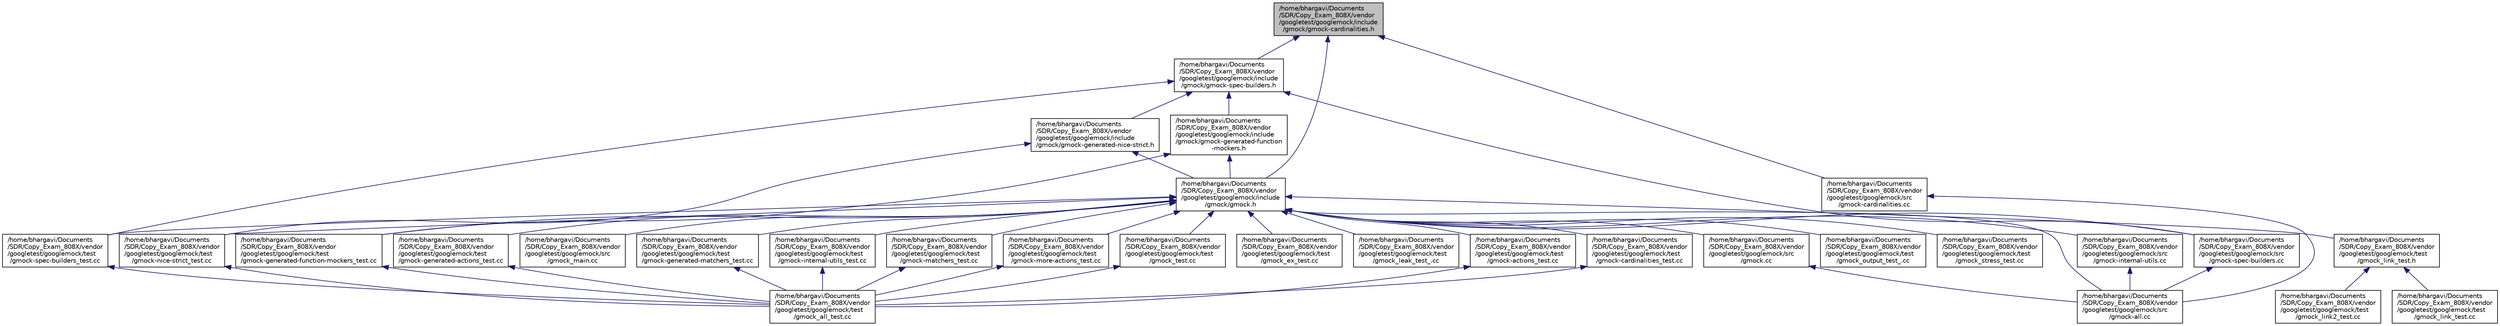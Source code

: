 digraph "/home/bhargavi/Documents/SDR/Copy_Exam_808X/vendor/googletest/googlemock/include/gmock/gmock-cardinalities.h"
{
  edge [fontname="Helvetica",fontsize="10",labelfontname="Helvetica",labelfontsize="10"];
  node [fontname="Helvetica",fontsize="10",shape=record];
  Node1 [label="/home/bhargavi/Documents\l/SDR/Copy_Exam_808X/vendor\l/googletest/googlemock/include\l/gmock/gmock-cardinalities.h",height=0.2,width=0.4,color="black", fillcolor="grey75", style="filled", fontcolor="black"];
  Node1 -> Node2 [dir="back",color="midnightblue",fontsize="10",style="solid"];
  Node2 [label="/home/bhargavi/Documents\l/SDR/Copy_Exam_808X/vendor\l/googletest/googlemock/include\l/gmock/gmock-spec-builders.h",height=0.2,width=0.4,color="black", fillcolor="white", style="filled",URL="$gmock-spec-builders_8h.html"];
  Node2 -> Node3 [dir="back",color="midnightblue",fontsize="10",style="solid"];
  Node3 [label="/home/bhargavi/Documents\l/SDR/Copy_Exam_808X/vendor\l/googletest/googlemock/include\l/gmock/gmock-generated-function\l-mockers.h",height=0.2,width=0.4,color="black", fillcolor="white", style="filled",URL="$gmock-generated-function-mockers_8h.html"];
  Node3 -> Node4 [dir="back",color="midnightblue",fontsize="10",style="solid"];
  Node4 [label="/home/bhargavi/Documents\l/SDR/Copy_Exam_808X/vendor\l/googletest/googlemock/include\l/gmock/gmock.h",height=0.2,width=0.4,color="black", fillcolor="white", style="filled",URL="$gmock_8h.html"];
  Node4 -> Node5 [dir="back",color="midnightblue",fontsize="10",style="solid"];
  Node5 [label="/home/bhargavi/Documents\l/SDR/Copy_Exam_808X/vendor\l/googletest/googlemock/src\l/gmock-all.cc",height=0.2,width=0.4,color="black", fillcolor="white", style="filled",URL="$gmock-all_8cc.html"];
  Node4 -> Node6 [dir="back",color="midnightblue",fontsize="10",style="solid"];
  Node6 [label="/home/bhargavi/Documents\l/SDR/Copy_Exam_808X/vendor\l/googletest/googlemock/src\l/gmock-internal-utils.cc",height=0.2,width=0.4,color="black", fillcolor="white", style="filled",URL="$gmock-internal-utils_8cc.html"];
  Node6 -> Node5 [dir="back",color="midnightblue",fontsize="10",style="solid"];
  Node4 -> Node7 [dir="back",color="midnightblue",fontsize="10",style="solid"];
  Node7 [label="/home/bhargavi/Documents\l/SDR/Copy_Exam_808X/vendor\l/googletest/googlemock/src\l/gmock-spec-builders.cc",height=0.2,width=0.4,color="black", fillcolor="white", style="filled",URL="$gmock-spec-builders_8cc.html"];
  Node7 -> Node5 [dir="back",color="midnightblue",fontsize="10",style="solid"];
  Node4 -> Node8 [dir="back",color="midnightblue",fontsize="10",style="solid"];
  Node8 [label="/home/bhargavi/Documents\l/SDR/Copy_Exam_808X/vendor\l/googletest/googlemock/src\l/gmock.cc",height=0.2,width=0.4,color="black", fillcolor="white", style="filled",URL="$gmock_8cc.html"];
  Node8 -> Node5 [dir="back",color="midnightblue",fontsize="10",style="solid"];
  Node4 -> Node9 [dir="back",color="midnightblue",fontsize="10",style="solid"];
  Node9 [label="/home/bhargavi/Documents\l/SDR/Copy_Exam_808X/vendor\l/googletest/googlemock/src\l/gmock_main.cc",height=0.2,width=0.4,color="black", fillcolor="white", style="filled",URL="$gmock__main_8cc.html"];
  Node4 -> Node10 [dir="back",color="midnightblue",fontsize="10",style="solid"];
  Node10 [label="/home/bhargavi/Documents\l/SDR/Copy_Exam_808X/vendor\l/googletest/googlemock/test\l/gmock-actions_test.cc",height=0.2,width=0.4,color="black", fillcolor="white", style="filled",URL="$gmock-actions__test_8cc.html"];
  Node10 -> Node11 [dir="back",color="midnightblue",fontsize="10",style="solid"];
  Node11 [label="/home/bhargavi/Documents\l/SDR/Copy_Exam_808X/vendor\l/googletest/googlemock/test\l/gmock_all_test.cc",height=0.2,width=0.4,color="black", fillcolor="white", style="filled",URL="$gmock__all__test_8cc.html"];
  Node4 -> Node12 [dir="back",color="midnightblue",fontsize="10",style="solid"];
  Node12 [label="/home/bhargavi/Documents\l/SDR/Copy_Exam_808X/vendor\l/googletest/googlemock/test\l/gmock-cardinalities_test.cc",height=0.2,width=0.4,color="black", fillcolor="white", style="filled",URL="$gmock-cardinalities__test_8cc.html"];
  Node12 -> Node11 [dir="back",color="midnightblue",fontsize="10",style="solid"];
  Node4 -> Node13 [dir="back",color="midnightblue",fontsize="10",style="solid"];
  Node13 [label="/home/bhargavi/Documents\l/SDR/Copy_Exam_808X/vendor\l/googletest/googlemock/test\l/gmock-generated-actions_test.cc",height=0.2,width=0.4,color="black", fillcolor="white", style="filled",URL="$gmock-generated-actions__test_8cc.html"];
  Node13 -> Node11 [dir="back",color="midnightblue",fontsize="10",style="solid"];
  Node4 -> Node14 [dir="back",color="midnightblue",fontsize="10",style="solid"];
  Node14 [label="/home/bhargavi/Documents\l/SDR/Copy_Exam_808X/vendor\l/googletest/googlemock/test\l/gmock-generated-function-mockers_test.cc",height=0.2,width=0.4,color="black", fillcolor="white", style="filled",URL="$gmock-generated-function-mockers__test_8cc.html"];
  Node14 -> Node11 [dir="back",color="midnightblue",fontsize="10",style="solid"];
  Node4 -> Node15 [dir="back",color="midnightblue",fontsize="10",style="solid"];
  Node15 [label="/home/bhargavi/Documents\l/SDR/Copy_Exam_808X/vendor\l/googletest/googlemock/test\l/gmock-generated-matchers_test.cc",height=0.2,width=0.4,color="black", fillcolor="white", style="filled",URL="$gmock-generated-matchers__test_8cc.html"];
  Node15 -> Node11 [dir="back",color="midnightblue",fontsize="10",style="solid"];
  Node4 -> Node16 [dir="back",color="midnightblue",fontsize="10",style="solid"];
  Node16 [label="/home/bhargavi/Documents\l/SDR/Copy_Exam_808X/vendor\l/googletest/googlemock/test\l/gmock-internal-utils_test.cc",height=0.2,width=0.4,color="black", fillcolor="white", style="filled",URL="$gmock-internal-utils__test_8cc.html"];
  Node16 -> Node11 [dir="back",color="midnightblue",fontsize="10",style="solid"];
  Node4 -> Node17 [dir="back",color="midnightblue",fontsize="10",style="solid"];
  Node17 [label="/home/bhargavi/Documents\l/SDR/Copy_Exam_808X/vendor\l/googletest/googlemock/test\l/gmock-matchers_test.cc",height=0.2,width=0.4,color="black", fillcolor="white", style="filled",URL="$gmock-matchers__test_8cc.html"];
  Node17 -> Node11 [dir="back",color="midnightblue",fontsize="10",style="solid"];
  Node4 -> Node18 [dir="back",color="midnightblue",fontsize="10",style="solid"];
  Node18 [label="/home/bhargavi/Documents\l/SDR/Copy_Exam_808X/vendor\l/googletest/googlemock/test\l/gmock-more-actions_test.cc",height=0.2,width=0.4,color="black", fillcolor="white", style="filled",URL="$gmock-more-actions__test_8cc.html"];
  Node18 -> Node11 [dir="back",color="midnightblue",fontsize="10",style="solid"];
  Node4 -> Node19 [dir="back",color="midnightblue",fontsize="10",style="solid"];
  Node19 [label="/home/bhargavi/Documents\l/SDR/Copy_Exam_808X/vendor\l/googletest/googlemock/test\l/gmock-nice-strict_test.cc",height=0.2,width=0.4,color="black", fillcolor="white", style="filled",URL="$gmock-nice-strict__test_8cc.html"];
  Node19 -> Node11 [dir="back",color="midnightblue",fontsize="10",style="solid"];
  Node4 -> Node20 [dir="back",color="midnightblue",fontsize="10",style="solid"];
  Node20 [label="/home/bhargavi/Documents\l/SDR/Copy_Exam_808X/vendor\l/googletest/googlemock/test\l/gmock-spec-builders_test.cc",height=0.2,width=0.4,color="black", fillcolor="white", style="filled",URL="$gmock-spec-builders__test_8cc.html"];
  Node20 -> Node11 [dir="back",color="midnightblue",fontsize="10",style="solid"];
  Node4 -> Node21 [dir="back",color="midnightblue",fontsize="10",style="solid"];
  Node21 [label="/home/bhargavi/Documents\l/SDR/Copy_Exam_808X/vendor\l/googletest/googlemock/test\l/gmock_ex_test.cc",height=0.2,width=0.4,color="black", fillcolor="white", style="filled",URL="$gmock__ex__test_8cc.html"];
  Node4 -> Node22 [dir="back",color="midnightblue",fontsize="10",style="solid"];
  Node22 [label="/home/bhargavi/Documents\l/SDR/Copy_Exam_808X/vendor\l/googletest/googlemock/test\l/gmock_leak_test_.cc",height=0.2,width=0.4,color="black", fillcolor="white", style="filled",URL="$gmock__leak__test___8cc.html"];
  Node4 -> Node23 [dir="back",color="midnightblue",fontsize="10",style="solid"];
  Node23 [label="/home/bhargavi/Documents\l/SDR/Copy_Exam_808X/vendor\l/googletest/googlemock/test\l/gmock_link_test.h",height=0.2,width=0.4,color="black", fillcolor="white", style="filled",URL="$gmock__link__test_8h.html"];
  Node23 -> Node24 [dir="back",color="midnightblue",fontsize="10",style="solid"];
  Node24 [label="/home/bhargavi/Documents\l/SDR/Copy_Exam_808X/vendor\l/googletest/googlemock/test\l/gmock_link2_test.cc",height=0.2,width=0.4,color="black", fillcolor="white", style="filled",URL="$gmock__link2__test_8cc.html"];
  Node23 -> Node25 [dir="back",color="midnightblue",fontsize="10",style="solid"];
  Node25 [label="/home/bhargavi/Documents\l/SDR/Copy_Exam_808X/vendor\l/googletest/googlemock/test\l/gmock_link_test.cc",height=0.2,width=0.4,color="black", fillcolor="white", style="filled",URL="$gmock__link__test_8cc.html"];
  Node4 -> Node26 [dir="back",color="midnightblue",fontsize="10",style="solid"];
  Node26 [label="/home/bhargavi/Documents\l/SDR/Copy_Exam_808X/vendor\l/googletest/googlemock/test\l/gmock_output_test_.cc",height=0.2,width=0.4,color="black", fillcolor="white", style="filled",URL="$gmock__output__test___8cc.html"];
  Node4 -> Node27 [dir="back",color="midnightblue",fontsize="10",style="solid"];
  Node27 [label="/home/bhargavi/Documents\l/SDR/Copy_Exam_808X/vendor\l/googletest/googlemock/test\l/gmock_stress_test.cc",height=0.2,width=0.4,color="black", fillcolor="white", style="filled",URL="$gmock__stress__test_8cc.html"];
  Node4 -> Node28 [dir="back",color="midnightblue",fontsize="10",style="solid"];
  Node28 [label="/home/bhargavi/Documents\l/SDR/Copy_Exam_808X/vendor\l/googletest/googlemock/test\l/gmock_test.cc",height=0.2,width=0.4,color="black", fillcolor="white", style="filled",URL="$gmock__test_8cc.html"];
  Node28 -> Node11 [dir="back",color="midnightblue",fontsize="10",style="solid"];
  Node3 -> Node14 [dir="back",color="midnightblue",fontsize="10",style="solid"];
  Node2 -> Node29 [dir="back",color="midnightblue",fontsize="10",style="solid"];
  Node29 [label="/home/bhargavi/Documents\l/SDR/Copy_Exam_808X/vendor\l/googletest/googlemock/include\l/gmock/gmock-generated-nice-strict.h",height=0.2,width=0.4,color="black", fillcolor="white", style="filled",URL="$gmock-generated-nice-strict_8h.html"];
  Node29 -> Node4 [dir="back",color="midnightblue",fontsize="10",style="solid"];
  Node29 -> Node19 [dir="back",color="midnightblue",fontsize="10",style="solid"];
  Node2 -> Node7 [dir="back",color="midnightblue",fontsize="10",style="solid"];
  Node2 -> Node20 [dir="back",color="midnightblue",fontsize="10",style="solid"];
  Node1 -> Node4 [dir="back",color="midnightblue",fontsize="10",style="solid"];
  Node1 -> Node30 [dir="back",color="midnightblue",fontsize="10",style="solid"];
  Node30 [label="/home/bhargavi/Documents\l/SDR/Copy_Exam_808X/vendor\l/googletest/googlemock/src\l/gmock-cardinalities.cc",height=0.2,width=0.4,color="black", fillcolor="white", style="filled",URL="$gmock-cardinalities_8cc.html"];
  Node30 -> Node5 [dir="back",color="midnightblue",fontsize="10",style="solid"];
}
